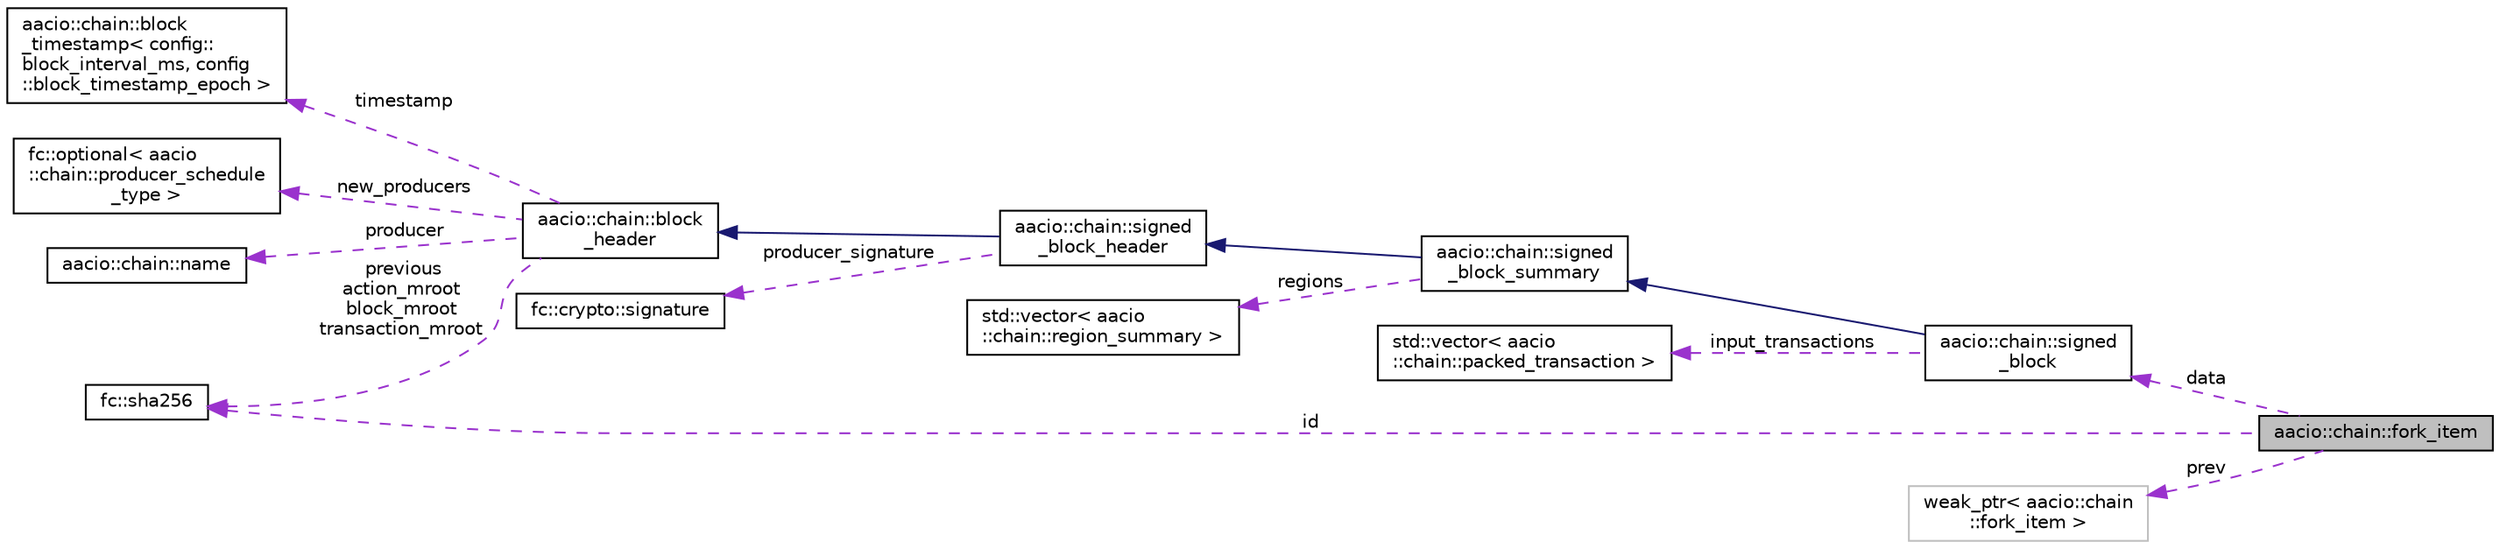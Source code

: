 digraph "aacio::chain::fork_item"
{
  edge [fontname="Helvetica",fontsize="10",labelfontname="Helvetica",labelfontsize="10"];
  node [fontname="Helvetica",fontsize="10",shape=record];
  rankdir="LR";
  Node1 [label="aacio::chain::fork_item",height=0.2,width=0.4,color="black", fillcolor="grey75", style="filled", fontcolor="black"];
  Node2 -> Node1 [dir="back",color="darkorchid3",fontsize="10",style="dashed",label=" data" ,fontname="Helvetica"];
  Node2 [label="aacio::chain::signed\l_block",height=0.2,width=0.4,color="black", fillcolor="white", style="filled",URL="$structaacio_1_1chain_1_1signed__block.html"];
  Node3 -> Node2 [dir="back",color="midnightblue",fontsize="10",style="solid",fontname="Helvetica"];
  Node3 [label="aacio::chain::signed\l_block_summary",height=0.2,width=0.4,color="black", fillcolor="white", style="filled",URL="$structaacio_1_1chain_1_1signed__block__summary.html"];
  Node4 -> Node3 [dir="back",color="midnightblue",fontsize="10",style="solid",fontname="Helvetica"];
  Node4 [label="aacio::chain::signed\l_block_header",height=0.2,width=0.4,color="black", fillcolor="white", style="filled",URL="$structaacio_1_1chain_1_1signed__block__header.html"];
  Node5 -> Node4 [dir="back",color="midnightblue",fontsize="10",style="solid",fontname="Helvetica"];
  Node5 [label="aacio::chain::block\l_header",height=0.2,width=0.4,color="black", fillcolor="white", style="filled",URL="$structaacio_1_1chain_1_1block__header.html"];
  Node6 -> Node5 [dir="back",color="darkorchid3",fontsize="10",style="dashed",label=" timestamp" ,fontname="Helvetica"];
  Node6 [label="aacio::chain::block\l_timestamp\< config::\lblock_interval_ms, config\l::block_timestamp_epoch \>",height=0.2,width=0.4,color="black", fillcolor="white", style="filled",URL="$classaacio_1_1chain_1_1block__timestamp.html"];
  Node7 -> Node5 [dir="back",color="darkorchid3",fontsize="10",style="dashed",label=" new_producers" ,fontname="Helvetica"];
  Node7 [label="fc::optional\< aacio\l::chain::producer_schedule\l_type \>",height=0.2,width=0.4,color="black", fillcolor="white", style="filled",URL="$classfc_1_1optional.html"];
  Node8 -> Node5 [dir="back",color="darkorchid3",fontsize="10",style="dashed",label=" producer" ,fontname="Helvetica"];
  Node8 [label="aacio::chain::name",height=0.2,width=0.4,color="black", fillcolor="white", style="filled",URL="$structaacio_1_1chain_1_1name.html"];
  Node9 -> Node5 [dir="back",color="darkorchid3",fontsize="10",style="dashed",label=" previous\naction_mroot\nblock_mroot\ntransaction_mroot" ,fontname="Helvetica"];
  Node9 [label="fc::sha256",height=0.2,width=0.4,color="black", fillcolor="white", style="filled",URL="$classfc_1_1sha256.html"];
  Node10 -> Node4 [dir="back",color="darkorchid3",fontsize="10",style="dashed",label=" producer_signature" ,fontname="Helvetica"];
  Node10 [label="fc::crypto::signature",height=0.2,width=0.4,color="black", fillcolor="white", style="filled",URL="$classfc_1_1crypto_1_1signature.html"];
  Node11 -> Node3 [dir="back",color="darkorchid3",fontsize="10",style="dashed",label=" regions" ,fontname="Helvetica"];
  Node11 [label="std::vector\< aacio\l::chain::region_summary \>",height=0.2,width=0.4,color="black", fillcolor="white", style="filled",URL="$classstd_1_1vector.html"];
  Node12 -> Node2 [dir="back",color="darkorchid3",fontsize="10",style="dashed",label=" input_transactions" ,fontname="Helvetica"];
  Node12 [label="std::vector\< aacio\l::chain::packed_transaction \>",height=0.2,width=0.4,color="black", fillcolor="white", style="filled",URL="$classstd_1_1vector.html"];
  Node13 -> Node1 [dir="back",color="darkorchid3",fontsize="10",style="dashed",label=" prev" ,fontname="Helvetica"];
  Node13 [label="weak_ptr\< aacio::chain\l::fork_item \>",height=0.2,width=0.4,color="grey75", fillcolor="white", style="filled"];
  Node9 -> Node1 [dir="back",color="darkorchid3",fontsize="10",style="dashed",label=" id" ,fontname="Helvetica"];
}
